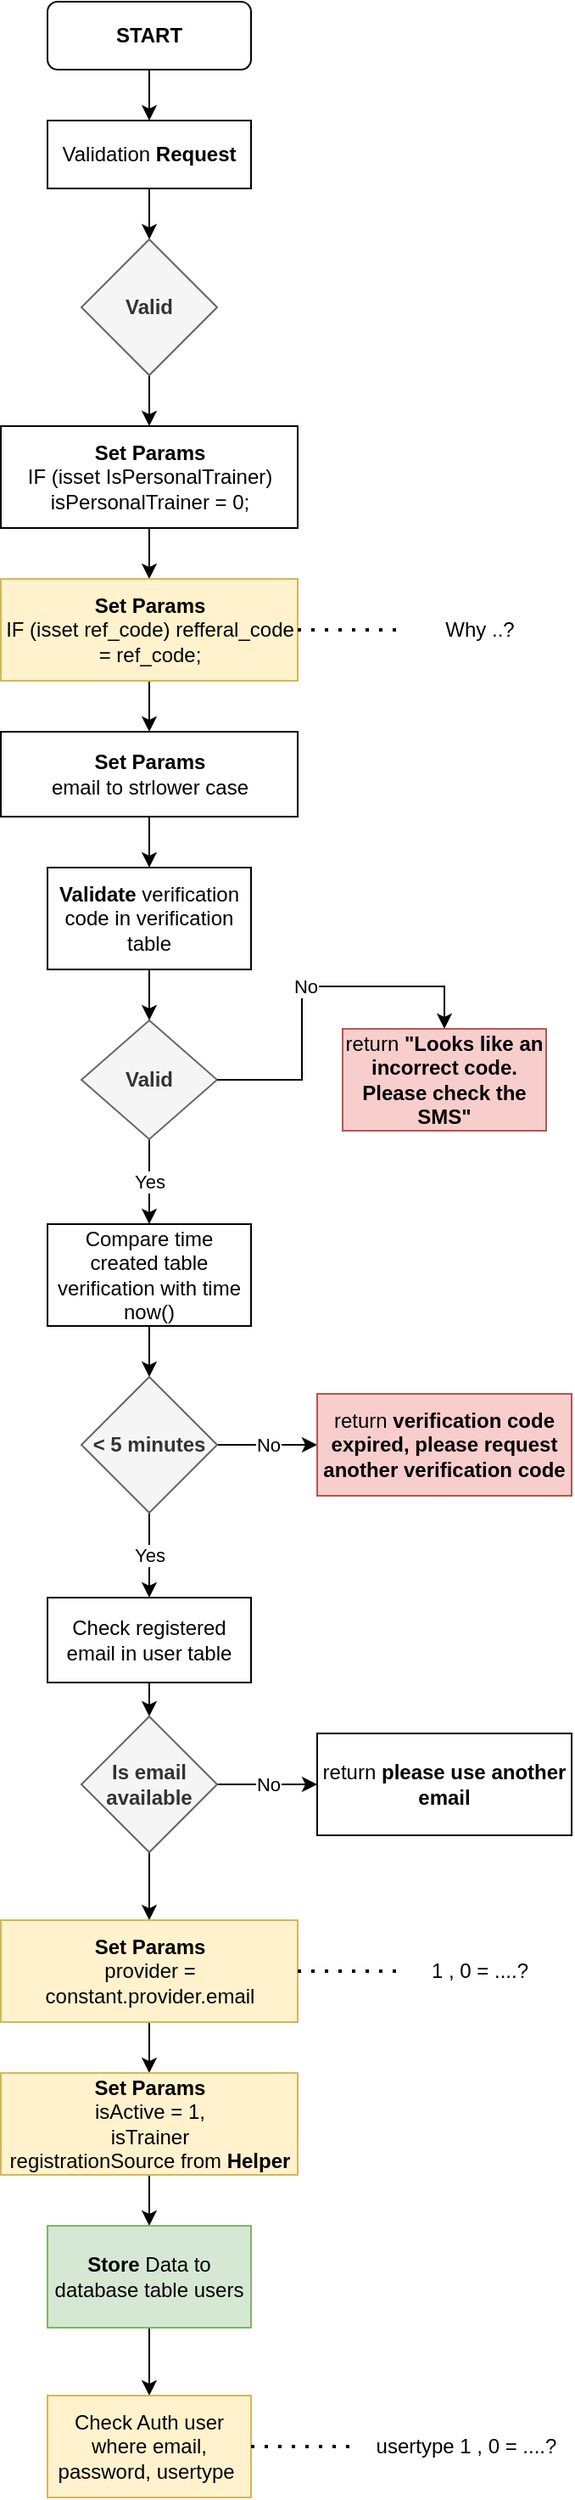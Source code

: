<mxfile version="14.4.3" type="github">
  <diagram id="C5RBs43oDa-KdzZeNtuy" name="Page-1">
    <mxGraphModel dx="1106" dy="540" grid="1" gridSize="10" guides="1" tooltips="1" connect="1" arrows="1" fold="1" page="1" pageScale="1" pageWidth="827" pageHeight="1169" math="0" shadow="0">
      <root>
        <mxCell id="WIyWlLk6GJQsqaUBKTNV-0" />
        <mxCell id="WIyWlLk6GJQsqaUBKTNV-1" parent="WIyWlLk6GJQsqaUBKTNV-0" />
        <mxCell id="W2D2LNSOdKJTDfiLRsnm-13" style="edgeStyle=none;rounded=0;orthogonalLoop=1;jettySize=auto;html=1;exitX=0.5;exitY=1;exitDx=0;exitDy=0;entryX=0.5;entryY=0;entryDx=0;entryDy=0;" edge="1" parent="WIyWlLk6GJQsqaUBKTNV-1" source="WIyWlLk6GJQsqaUBKTNV-3" target="W2D2LNSOdKJTDfiLRsnm-1">
          <mxGeometry relative="1" as="geometry" />
        </mxCell>
        <mxCell id="WIyWlLk6GJQsqaUBKTNV-3" value="&lt;b&gt;START&lt;/b&gt;" style="rounded=1;whiteSpace=wrap;html=1;fontSize=12;glass=0;strokeWidth=1;shadow=0;" parent="WIyWlLk6GJQsqaUBKTNV-1" vertex="1">
          <mxGeometry x="120" y="20" width="120" height="40" as="geometry" />
        </mxCell>
        <mxCell id="W2D2LNSOdKJTDfiLRsnm-12" style="edgeStyle=none;rounded=0;orthogonalLoop=1;jettySize=auto;html=1;exitX=0.5;exitY=1;exitDx=0;exitDy=0;" edge="1" parent="WIyWlLk6GJQsqaUBKTNV-1" source="W2D2LNSOdKJTDfiLRsnm-1" target="W2D2LNSOdKJTDfiLRsnm-2">
          <mxGeometry relative="1" as="geometry" />
        </mxCell>
        <mxCell id="W2D2LNSOdKJTDfiLRsnm-1" value="Validation &lt;b&gt;Request&lt;/b&gt;" style="rounded=0;whiteSpace=wrap;html=1;" vertex="1" parent="WIyWlLk6GJQsqaUBKTNV-1">
          <mxGeometry x="120" y="90" width="120" height="40" as="geometry" />
        </mxCell>
        <mxCell id="W2D2LNSOdKJTDfiLRsnm-16" style="edgeStyle=none;rounded=0;orthogonalLoop=1;jettySize=auto;html=1;exitX=0.5;exitY=1;exitDx=0;exitDy=0;" edge="1" parent="WIyWlLk6GJQsqaUBKTNV-1" source="W2D2LNSOdKJTDfiLRsnm-2" target="W2D2LNSOdKJTDfiLRsnm-3">
          <mxGeometry relative="1" as="geometry" />
        </mxCell>
        <mxCell id="W2D2LNSOdKJTDfiLRsnm-2" value="&lt;b&gt;Valid&lt;/b&gt;" style="rhombus;whiteSpace=wrap;html=1;fillColor=#f5f5f5;strokeColor=#666666;fontColor=#333333;" vertex="1" parent="WIyWlLk6GJQsqaUBKTNV-1">
          <mxGeometry x="140" y="160" width="80" height="80" as="geometry" />
        </mxCell>
        <mxCell id="W2D2LNSOdKJTDfiLRsnm-15" style="edgeStyle=none;rounded=0;orthogonalLoop=1;jettySize=auto;html=1;" edge="1" parent="WIyWlLk6GJQsqaUBKTNV-1" source="W2D2LNSOdKJTDfiLRsnm-3">
          <mxGeometry relative="1" as="geometry">
            <mxPoint x="187.5" y="270" as="targetPoint" />
          </mxGeometry>
        </mxCell>
        <mxCell id="W2D2LNSOdKJTDfiLRsnm-17" style="edgeStyle=none;rounded=0;orthogonalLoop=1;jettySize=auto;html=1;exitX=0.5;exitY=1;exitDx=0;exitDy=0;entryX=0.5;entryY=0;entryDx=0;entryDy=0;" edge="1" parent="WIyWlLk6GJQsqaUBKTNV-1" source="W2D2LNSOdKJTDfiLRsnm-3" target="W2D2LNSOdKJTDfiLRsnm-4">
          <mxGeometry relative="1" as="geometry" />
        </mxCell>
        <mxCell id="W2D2LNSOdKJTDfiLRsnm-3" value="&lt;b&gt;Set Params&lt;br&gt;&lt;/b&gt;IF (isset IsPersonalTrainer) isPersonalTrainer = 0;" style="rounded=0;whiteSpace=wrap;html=1;" vertex="1" parent="WIyWlLk6GJQsqaUBKTNV-1">
          <mxGeometry x="92.5" y="270" width="175" height="60" as="geometry" />
        </mxCell>
        <mxCell id="W2D2LNSOdKJTDfiLRsnm-18" style="edgeStyle=none;rounded=0;orthogonalLoop=1;jettySize=auto;html=1;exitX=0.5;exitY=1;exitDx=0;exitDy=0;" edge="1" parent="WIyWlLk6GJQsqaUBKTNV-1" source="W2D2LNSOdKJTDfiLRsnm-4" target="W2D2LNSOdKJTDfiLRsnm-5">
          <mxGeometry relative="1" as="geometry" />
        </mxCell>
        <mxCell id="W2D2LNSOdKJTDfiLRsnm-4" value="&lt;b&gt;Set Params&lt;/b&gt;&lt;br&gt;IF (isset ref_code) refferal_code = ref_code;" style="rounded=0;whiteSpace=wrap;html=1;fillColor=#fff2cc;strokeColor=#d6b656;" vertex="1" parent="WIyWlLk6GJQsqaUBKTNV-1">
          <mxGeometry x="92.5" y="360" width="175" height="60" as="geometry" />
        </mxCell>
        <mxCell id="W2D2LNSOdKJTDfiLRsnm-19" style="edgeStyle=none;rounded=0;orthogonalLoop=1;jettySize=auto;html=1;exitX=0.5;exitY=1;exitDx=0;exitDy=0;entryX=0.5;entryY=0;entryDx=0;entryDy=0;" edge="1" parent="WIyWlLk6GJQsqaUBKTNV-1" source="W2D2LNSOdKJTDfiLRsnm-5" target="W2D2LNSOdKJTDfiLRsnm-6">
          <mxGeometry relative="1" as="geometry" />
        </mxCell>
        <mxCell id="W2D2LNSOdKJTDfiLRsnm-5" value="&lt;b&gt;Set Params&lt;br&gt;&lt;/b&gt;email to strlower case" style="rounded=0;whiteSpace=wrap;html=1;" vertex="1" parent="WIyWlLk6GJQsqaUBKTNV-1">
          <mxGeometry x="92.5" y="450" width="175" height="50" as="geometry" />
        </mxCell>
        <mxCell id="W2D2LNSOdKJTDfiLRsnm-20" style="edgeStyle=none;rounded=0;orthogonalLoop=1;jettySize=auto;html=1;exitX=0.5;exitY=1;exitDx=0;exitDy=0;entryX=0.5;entryY=0;entryDx=0;entryDy=0;" edge="1" parent="WIyWlLk6GJQsqaUBKTNV-1" source="W2D2LNSOdKJTDfiLRsnm-6" target="W2D2LNSOdKJTDfiLRsnm-7">
          <mxGeometry relative="1" as="geometry" />
        </mxCell>
        <mxCell id="W2D2LNSOdKJTDfiLRsnm-6" value="&lt;b&gt;Validate&lt;/b&gt; verification code in verification table" style="rounded=0;whiteSpace=wrap;html=1;" vertex="1" parent="WIyWlLk6GJQsqaUBKTNV-1">
          <mxGeometry x="120" y="530" width="120" height="60" as="geometry" />
        </mxCell>
        <mxCell id="W2D2LNSOdKJTDfiLRsnm-21" value="Yes" style="edgeStyle=none;rounded=0;orthogonalLoop=1;jettySize=auto;html=1;exitX=0.5;exitY=1;exitDx=0;exitDy=0;entryX=0.5;entryY=0;entryDx=0;entryDy=0;" edge="1" parent="WIyWlLk6GJQsqaUBKTNV-1" source="W2D2LNSOdKJTDfiLRsnm-7" target="W2D2LNSOdKJTDfiLRsnm-8">
          <mxGeometry relative="1" as="geometry" />
        </mxCell>
        <mxCell id="W2D2LNSOdKJTDfiLRsnm-7" value="&lt;b&gt;Valid&lt;/b&gt;" style="rhombus;whiteSpace=wrap;html=1;fillColor=#f5f5f5;strokeColor=#666666;fontColor=#333333;" vertex="1" parent="WIyWlLk6GJQsqaUBKTNV-1">
          <mxGeometry x="140" y="620" width="80" height="70" as="geometry" />
        </mxCell>
        <mxCell id="W2D2LNSOdKJTDfiLRsnm-22" style="edgeStyle=none;rounded=0;orthogonalLoop=1;jettySize=auto;html=1;exitX=0.5;exitY=1;exitDx=0;exitDy=0;" edge="1" parent="WIyWlLk6GJQsqaUBKTNV-1" source="W2D2LNSOdKJTDfiLRsnm-8" target="W2D2LNSOdKJTDfiLRsnm-9">
          <mxGeometry relative="1" as="geometry" />
        </mxCell>
        <mxCell id="W2D2LNSOdKJTDfiLRsnm-8" value="Compare time created table verification with time now()" style="rounded=0;whiteSpace=wrap;html=1;" vertex="1" parent="WIyWlLk6GJQsqaUBKTNV-1">
          <mxGeometry x="120" y="740" width="120" height="60" as="geometry" />
        </mxCell>
        <mxCell id="W2D2LNSOdKJTDfiLRsnm-23" value="No" style="edgeStyle=none;rounded=0;orthogonalLoop=1;jettySize=auto;html=1;exitX=1;exitY=0.5;exitDx=0;exitDy=0;entryX=0.5;entryY=0;entryDx=0;entryDy=0;" edge="1" parent="WIyWlLk6GJQsqaUBKTNV-1" source="W2D2LNSOdKJTDfiLRsnm-7" target="W2D2LNSOdKJTDfiLRsnm-10">
          <mxGeometry relative="1" as="geometry">
            <Array as="points">
              <mxPoint x="270" y="655" />
              <mxPoint x="270" y="600" />
              <mxPoint x="354" y="600" />
            </Array>
          </mxGeometry>
        </mxCell>
        <mxCell id="W2D2LNSOdKJTDfiLRsnm-26" value="No" style="edgeStyle=none;rounded=0;orthogonalLoop=1;jettySize=auto;html=1;exitX=1;exitY=0.5;exitDx=0;exitDy=0;entryX=0;entryY=0.5;entryDx=0;entryDy=0;" edge="1" parent="WIyWlLk6GJQsqaUBKTNV-1" source="W2D2LNSOdKJTDfiLRsnm-9" target="W2D2LNSOdKJTDfiLRsnm-25">
          <mxGeometry relative="1" as="geometry" />
        </mxCell>
        <mxCell id="W2D2LNSOdKJTDfiLRsnm-33" value="Yes" style="edgeStyle=none;rounded=0;orthogonalLoop=1;jettySize=auto;html=1;entryX=0.5;entryY=0;entryDx=0;entryDy=0;" edge="1" parent="WIyWlLk6GJQsqaUBKTNV-1" source="W2D2LNSOdKJTDfiLRsnm-9" target="W2D2LNSOdKJTDfiLRsnm-27">
          <mxGeometry relative="1" as="geometry" />
        </mxCell>
        <mxCell id="W2D2LNSOdKJTDfiLRsnm-9" value="&lt;b&gt;&amp;lt; 5 minutes&lt;/b&gt;" style="rhombus;whiteSpace=wrap;html=1;fillColor=#f5f5f5;strokeColor=#666666;fontColor=#333333;" vertex="1" parent="WIyWlLk6GJQsqaUBKTNV-1">
          <mxGeometry x="140" y="830" width="80" height="80" as="geometry" />
        </mxCell>
        <mxCell id="W2D2LNSOdKJTDfiLRsnm-10" value="&lt;font style=&quot;font-size: 12px&quot;&gt;return &lt;b&gt;&quot;&lt;span style=&quot;font-family: &amp;#34;calibri&amp;#34; , sans-serif&quot;&gt;&lt;font style=&quot;font-size: 12px&quot;&gt;Looks like an incorrect code. Please check the SMS&lt;/font&gt;&lt;/span&gt;&lt;span style=&quot;font-family: &amp;#34;calibri&amp;#34; , sans-serif&quot;&gt;&quot;&lt;/span&gt;&lt;/b&gt;&lt;/font&gt;&lt;p class=&quot;MsoNormal&quot; style=&quot;margin: 0cm ; font-size: 12pt ; font-family: &amp;#34;calibri&amp;#34; , sans-serif&quot;&gt;&lt;/p&gt;" style="rounded=0;whiteSpace=wrap;html=1;fillColor=#f8cecc;strokeColor=#b85450;" vertex="1" parent="WIyWlLk6GJQsqaUBKTNV-1">
          <mxGeometry x="294" y="625" width="120" height="60" as="geometry" />
        </mxCell>
        <mxCell id="W2D2LNSOdKJTDfiLRsnm-11" style="edgeStyle=none;rounded=0;orthogonalLoop=1;jettySize=auto;html=1;entryX=0.5;entryY=0;entryDx=0;entryDy=0;" edge="1" parent="WIyWlLk6GJQsqaUBKTNV-1" source="W2D2LNSOdKJTDfiLRsnm-2" target="W2D2LNSOdKJTDfiLRsnm-2">
          <mxGeometry relative="1" as="geometry" />
        </mxCell>
        <mxCell id="W2D2LNSOdKJTDfiLRsnm-14" style="edgeStyle=none;rounded=0;orthogonalLoop=1;jettySize=auto;html=1;entryX=0.5;entryY=0;entryDx=0;entryDy=0;" edge="1" parent="WIyWlLk6GJQsqaUBKTNV-1" source="W2D2LNSOdKJTDfiLRsnm-3" target="W2D2LNSOdKJTDfiLRsnm-3">
          <mxGeometry relative="1" as="geometry" />
        </mxCell>
        <mxCell id="W2D2LNSOdKJTDfiLRsnm-25" value="return &lt;b&gt;verification code expired, please request another verification code&lt;/b&gt;" style="rounded=0;whiteSpace=wrap;html=1;fillColor=#f8cecc;strokeColor=#b85450;" vertex="1" parent="WIyWlLk6GJQsqaUBKTNV-1">
          <mxGeometry x="279" y="840" width="150" height="60" as="geometry" />
        </mxCell>
        <mxCell id="W2D2LNSOdKJTDfiLRsnm-34" style="edgeStyle=none;rounded=0;orthogonalLoop=1;jettySize=auto;html=1;entryX=0.5;entryY=0;entryDx=0;entryDy=0;" edge="1" parent="WIyWlLk6GJQsqaUBKTNV-1" source="W2D2LNSOdKJTDfiLRsnm-27" target="W2D2LNSOdKJTDfiLRsnm-28">
          <mxGeometry relative="1" as="geometry" />
        </mxCell>
        <mxCell id="W2D2LNSOdKJTDfiLRsnm-27" value="Check registered email in user table" style="rounded=0;whiteSpace=wrap;html=1;" vertex="1" parent="WIyWlLk6GJQsqaUBKTNV-1">
          <mxGeometry x="120" y="960" width="120" height="50" as="geometry" />
        </mxCell>
        <mxCell id="W2D2LNSOdKJTDfiLRsnm-35" value="No" style="edgeStyle=none;rounded=0;orthogonalLoop=1;jettySize=auto;html=1;" edge="1" parent="WIyWlLk6GJQsqaUBKTNV-1" source="W2D2LNSOdKJTDfiLRsnm-28" target="W2D2LNSOdKJTDfiLRsnm-29">
          <mxGeometry relative="1" as="geometry" />
        </mxCell>
        <mxCell id="W2D2LNSOdKJTDfiLRsnm-36" style="edgeStyle=none;rounded=0;orthogonalLoop=1;jettySize=auto;html=1;entryX=0.5;entryY=0;entryDx=0;entryDy=0;" edge="1" parent="WIyWlLk6GJQsqaUBKTNV-1" source="W2D2LNSOdKJTDfiLRsnm-28" target="W2D2LNSOdKJTDfiLRsnm-30">
          <mxGeometry relative="1" as="geometry" />
        </mxCell>
        <mxCell id="W2D2LNSOdKJTDfiLRsnm-28" value="&lt;b&gt;Is email available&lt;/b&gt;" style="rhombus;whiteSpace=wrap;html=1;fillColor=#f5f5f5;strokeColor=#666666;fontColor=#333333;" vertex="1" parent="WIyWlLk6GJQsqaUBKTNV-1">
          <mxGeometry x="140" y="1030" width="80" height="80" as="geometry" />
        </mxCell>
        <mxCell id="W2D2LNSOdKJTDfiLRsnm-29" value="return &lt;b&gt;please use another email&lt;/b&gt;" style="rounded=0;whiteSpace=wrap;html=1;" vertex="1" parent="WIyWlLk6GJQsqaUBKTNV-1">
          <mxGeometry x="279" y="1040" width="150" height="60" as="geometry" />
        </mxCell>
        <mxCell id="W2D2LNSOdKJTDfiLRsnm-44" value="" style="edgeStyle=none;rounded=0;orthogonalLoop=1;jettySize=auto;html=1;" edge="1" parent="WIyWlLk6GJQsqaUBKTNV-1" source="W2D2LNSOdKJTDfiLRsnm-30" target="W2D2LNSOdKJTDfiLRsnm-37">
          <mxGeometry relative="1" as="geometry" />
        </mxCell>
        <mxCell id="W2D2LNSOdKJTDfiLRsnm-30" value="&lt;b&gt;Set Params&lt;br&gt;&lt;/b&gt;provider = constant.provider.email" style="rounded=0;whiteSpace=wrap;html=1;fillColor=#fff2cc;strokeColor=#d6b656;" vertex="1" parent="WIyWlLk6GJQsqaUBKTNV-1">
          <mxGeometry x="92.5" y="1150" width="175" height="60" as="geometry" />
        </mxCell>
        <mxCell id="W2D2LNSOdKJTDfiLRsnm-31" value="" style="endArrow=none;dashed=1;html=1;dashPattern=1 3;strokeWidth=2;exitX=1;exitY=0.5;exitDx=0;exitDy=0;" edge="1" parent="WIyWlLk6GJQsqaUBKTNV-1" source="W2D2LNSOdKJTDfiLRsnm-30" target="W2D2LNSOdKJTDfiLRsnm-32">
          <mxGeometry width="50" height="50" relative="1" as="geometry">
            <mxPoint x="310" y="1205" as="sourcePoint" />
            <mxPoint x="320" y="1180" as="targetPoint" />
          </mxGeometry>
        </mxCell>
        <mxCell id="W2D2LNSOdKJTDfiLRsnm-32" value="1 , 0 = ....?" style="text;html=1;strokeColor=none;fillColor=none;align=center;verticalAlign=middle;whiteSpace=wrap;rounded=0;" vertex="1" parent="WIyWlLk6GJQsqaUBKTNV-1">
          <mxGeometry x="330" y="1170" width="90" height="20" as="geometry" />
        </mxCell>
        <mxCell id="W2D2LNSOdKJTDfiLRsnm-45" value="" style="edgeStyle=none;rounded=0;orthogonalLoop=1;jettySize=auto;html=1;" edge="1" parent="WIyWlLk6GJQsqaUBKTNV-1" source="W2D2LNSOdKJTDfiLRsnm-37" target="W2D2LNSOdKJTDfiLRsnm-38">
          <mxGeometry relative="1" as="geometry" />
        </mxCell>
        <mxCell id="W2D2LNSOdKJTDfiLRsnm-37" value="&lt;b&gt;Set Params&lt;br&gt;&lt;/b&gt;isActive = 1,&lt;br&gt;isTrainer&lt;br&gt;registrationSource from &lt;b&gt;Helper&lt;/b&gt;" style="rounded=0;whiteSpace=wrap;html=1;fillColor=#fff2cc;strokeColor=#d6b656;" vertex="1" parent="WIyWlLk6GJQsqaUBKTNV-1">
          <mxGeometry x="92.5" y="1240" width="175" height="60" as="geometry" />
        </mxCell>
        <mxCell id="W2D2LNSOdKJTDfiLRsnm-46" value="" style="edgeStyle=none;rounded=0;orthogonalLoop=1;jettySize=auto;html=1;" edge="1" parent="WIyWlLk6GJQsqaUBKTNV-1" source="W2D2LNSOdKJTDfiLRsnm-38" target="W2D2LNSOdKJTDfiLRsnm-39">
          <mxGeometry relative="1" as="geometry" />
        </mxCell>
        <mxCell id="W2D2LNSOdKJTDfiLRsnm-38" value="&lt;b&gt;Store&lt;/b&gt; Data to database table users" style="rounded=0;whiteSpace=wrap;html=1;fillColor=#d5e8d4;strokeColor=#82b366;" vertex="1" parent="WIyWlLk6GJQsqaUBKTNV-1">
          <mxGeometry x="120" y="1330" width="120" height="60" as="geometry" />
        </mxCell>
        <mxCell id="W2D2LNSOdKJTDfiLRsnm-39" value="Check Auth user where email, password, usertype&amp;nbsp;" style="rounded=0;whiteSpace=wrap;html=1;fillColor=#fff2cc;strokeColor=#d6b656;" vertex="1" parent="WIyWlLk6GJQsqaUBKTNV-1">
          <mxGeometry x="120" y="1430" width="120" height="60" as="geometry" />
        </mxCell>
        <mxCell id="W2D2LNSOdKJTDfiLRsnm-40" value="" style="endArrow=none;dashed=1;html=1;dashPattern=1 3;strokeWidth=2;" edge="1" parent="WIyWlLk6GJQsqaUBKTNV-1" target="W2D2LNSOdKJTDfiLRsnm-41">
          <mxGeometry width="50" height="50" relative="1" as="geometry">
            <mxPoint x="240" y="1460" as="sourcePoint" />
            <mxPoint x="292.5" y="1460" as="targetPoint" />
          </mxGeometry>
        </mxCell>
        <mxCell id="W2D2LNSOdKJTDfiLRsnm-41" value="usertype 1 , 0 = ....?" style="text;html=1;strokeColor=none;fillColor=none;align=center;verticalAlign=middle;whiteSpace=wrap;rounded=0;" vertex="1" parent="WIyWlLk6GJQsqaUBKTNV-1">
          <mxGeometry x="302.5" y="1450" width="127.5" height="20" as="geometry" />
        </mxCell>
        <mxCell id="W2D2LNSOdKJTDfiLRsnm-42" value="" style="endArrow=none;dashed=1;html=1;dashPattern=1 3;strokeWidth=2;exitX=1;exitY=0.5;exitDx=0;exitDy=0;" edge="1" parent="WIyWlLk6GJQsqaUBKTNV-1" target="W2D2LNSOdKJTDfiLRsnm-43">
          <mxGeometry width="50" height="50" relative="1" as="geometry">
            <mxPoint x="267.5" y="390" as="sourcePoint" />
            <mxPoint x="320" y="390" as="targetPoint" />
          </mxGeometry>
        </mxCell>
        <mxCell id="W2D2LNSOdKJTDfiLRsnm-43" value="Why ..?" style="text;html=1;strokeColor=none;fillColor=none;align=center;verticalAlign=middle;whiteSpace=wrap;rounded=0;" vertex="1" parent="WIyWlLk6GJQsqaUBKTNV-1">
          <mxGeometry x="330" y="380" width="90" height="20" as="geometry" />
        </mxCell>
      </root>
    </mxGraphModel>
  </diagram>
</mxfile>

